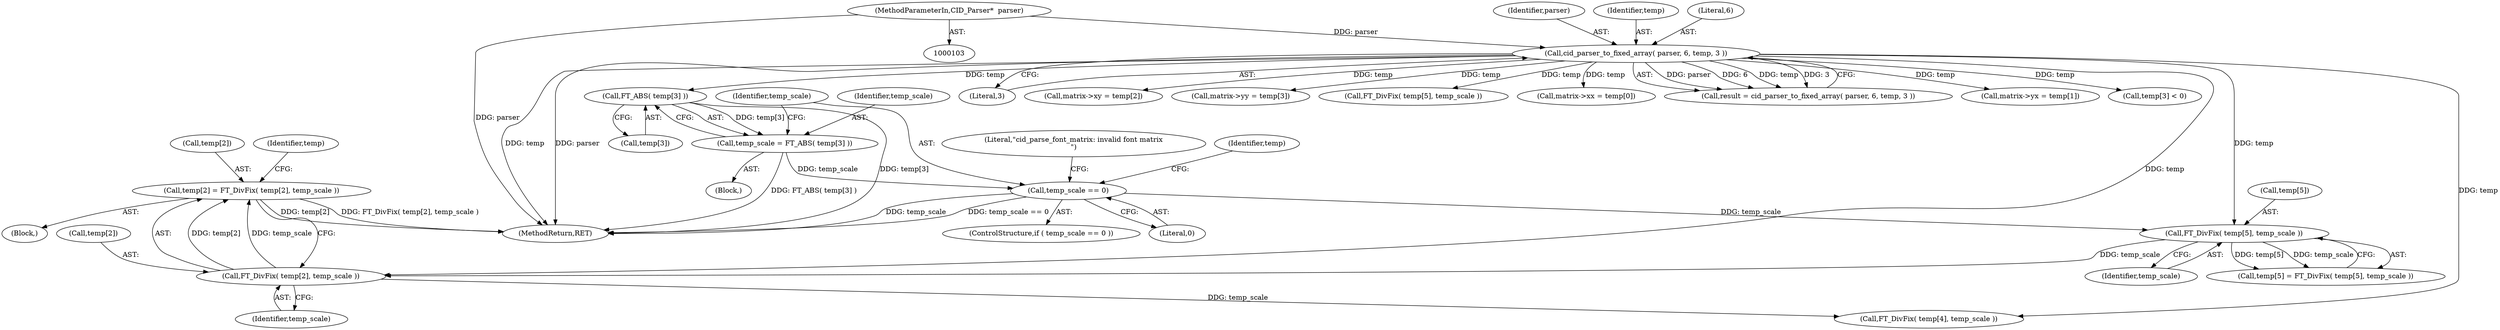 digraph "0_savannah_8b281f83e8516535756f92dbf90940ac44bd45e1@array" {
"1000234" [label="(Call,temp[2] = FT_DivFix( temp[2], temp_scale ))"];
"1000238" [label="(Call,FT_DivFix( temp[2], temp_scale ))"];
"1000164" [label="(Call,cid_parser_to_fixed_array( parser, 6, temp, 3 ))"];
"1000105" [label="(MethodParameterIn,CID_Parser*  parser)"];
"1000196" [label="(Call,FT_DivFix( temp[5], temp_scale ))"];
"1000183" [label="(Call,temp_scale == 0)"];
"1000176" [label="(Call,temp_scale = FT_ABS( temp[3] ))"];
"1000178" [label="(Call,FT_ABS( temp[3] ))"];
"1000168" [label="(Literal,3)"];
"1000135" [label="(Block,)"];
"1000220" [label="(Call,matrix->xy = temp[2])"];
"1000227" [label="(Call,matrix->yy = temp[3])"];
"1000274" [label="(MethodReturn,RET)"];
"1000234" [label="(Call,temp[2] = FT_DivFix( temp[2], temp_scale ))"];
"1000245" [label="(Identifier,temp)"];
"1000185" [label="(Literal,0)"];
"1000182" [label="(ControlStructure,if ( temp_scale == 0 ))"];
"1000176" [label="(Call,temp_scale = FT_ABS( temp[3] ))"];
"1000256" [label="(Call,FT_DivFix( temp[5], temp_scale ))"];
"1000196" [label="(Call,FT_DivFix( temp[5], temp_scale ))"];
"1000179" [label="(Call,temp[3])"];
"1000166" [label="(Literal,6)"];
"1000206" [label="(Call,matrix->xx = temp[0])"];
"1000192" [label="(Call,temp[5] = FT_DivFix( temp[5], temp_scale ))"];
"1000239" [label="(Call,temp[2])"];
"1000162" [label="(Call,result = cid_parser_to_fixed_array( parser, 6, temp, 3 ))"];
"1000200" [label="(Identifier,temp_scale)"];
"1000178" [label="(Call,FT_ABS( temp[3] ))"];
"1000235" [label="(Call,temp[2])"];
"1000213" [label="(Call,matrix->yx = temp[1])"];
"1000177" [label="(Identifier,temp_scale)"];
"1000242" [label="(Identifier,temp_scale)"];
"1000164" [label="(Call,cid_parser_to_fixed_array( parser, 6, temp, 3 ))"];
"1000238" [label="(Call,FT_DivFix( temp[2], temp_scale ))"];
"1000165" [label="(Identifier,parser)"];
"1000106" [label="(Block,)"];
"1000105" [label="(MethodParameterIn,CID_Parser*  parser)"];
"1000194" [label="(Identifier,temp)"];
"1000247" [label="(Call,FT_DivFix( temp[4], temp_scale ))"];
"1000266" [label="(Call,temp[3] < 0)"];
"1000184" [label="(Identifier,temp_scale)"];
"1000167" [label="(Identifier,temp)"];
"1000183" [label="(Call,temp_scale == 0)"];
"1000188" [label="(Literal,\"cid_parse_font_matrix: invalid font matrix\n\")"];
"1000197" [label="(Call,temp[5])"];
"1000234" -> "1000106"  [label="AST: "];
"1000234" -> "1000238"  [label="CFG: "];
"1000235" -> "1000234"  [label="AST: "];
"1000238" -> "1000234"  [label="AST: "];
"1000245" -> "1000234"  [label="CFG: "];
"1000234" -> "1000274"  [label="DDG: temp[2]"];
"1000234" -> "1000274"  [label="DDG: FT_DivFix( temp[2], temp_scale )"];
"1000238" -> "1000234"  [label="DDG: temp[2]"];
"1000238" -> "1000234"  [label="DDG: temp_scale"];
"1000238" -> "1000242"  [label="CFG: "];
"1000239" -> "1000238"  [label="AST: "];
"1000242" -> "1000238"  [label="AST: "];
"1000164" -> "1000238"  [label="DDG: temp"];
"1000196" -> "1000238"  [label="DDG: temp_scale"];
"1000238" -> "1000247"  [label="DDG: temp_scale"];
"1000164" -> "1000162"  [label="AST: "];
"1000164" -> "1000168"  [label="CFG: "];
"1000165" -> "1000164"  [label="AST: "];
"1000166" -> "1000164"  [label="AST: "];
"1000167" -> "1000164"  [label="AST: "];
"1000168" -> "1000164"  [label="AST: "];
"1000162" -> "1000164"  [label="CFG: "];
"1000164" -> "1000274"  [label="DDG: parser"];
"1000164" -> "1000274"  [label="DDG: temp"];
"1000164" -> "1000162"  [label="DDG: parser"];
"1000164" -> "1000162"  [label="DDG: 6"];
"1000164" -> "1000162"  [label="DDG: temp"];
"1000164" -> "1000162"  [label="DDG: 3"];
"1000105" -> "1000164"  [label="DDG: parser"];
"1000164" -> "1000178"  [label="DDG: temp"];
"1000164" -> "1000196"  [label="DDG: temp"];
"1000164" -> "1000206"  [label="DDG: temp"];
"1000164" -> "1000213"  [label="DDG: temp"];
"1000164" -> "1000220"  [label="DDG: temp"];
"1000164" -> "1000227"  [label="DDG: temp"];
"1000164" -> "1000247"  [label="DDG: temp"];
"1000164" -> "1000256"  [label="DDG: temp"];
"1000164" -> "1000266"  [label="DDG: temp"];
"1000105" -> "1000103"  [label="AST: "];
"1000105" -> "1000274"  [label="DDG: parser"];
"1000196" -> "1000192"  [label="AST: "];
"1000196" -> "1000200"  [label="CFG: "];
"1000197" -> "1000196"  [label="AST: "];
"1000200" -> "1000196"  [label="AST: "];
"1000192" -> "1000196"  [label="CFG: "];
"1000196" -> "1000192"  [label="DDG: temp[5]"];
"1000196" -> "1000192"  [label="DDG: temp_scale"];
"1000183" -> "1000196"  [label="DDG: temp_scale"];
"1000183" -> "1000182"  [label="AST: "];
"1000183" -> "1000185"  [label="CFG: "];
"1000184" -> "1000183"  [label="AST: "];
"1000185" -> "1000183"  [label="AST: "];
"1000188" -> "1000183"  [label="CFG: "];
"1000194" -> "1000183"  [label="CFG: "];
"1000183" -> "1000274"  [label="DDG: temp_scale"];
"1000183" -> "1000274"  [label="DDG: temp_scale == 0"];
"1000176" -> "1000183"  [label="DDG: temp_scale"];
"1000176" -> "1000135"  [label="AST: "];
"1000176" -> "1000178"  [label="CFG: "];
"1000177" -> "1000176"  [label="AST: "];
"1000178" -> "1000176"  [label="AST: "];
"1000184" -> "1000176"  [label="CFG: "];
"1000176" -> "1000274"  [label="DDG: FT_ABS( temp[3] )"];
"1000178" -> "1000176"  [label="DDG: temp[3]"];
"1000178" -> "1000179"  [label="CFG: "];
"1000179" -> "1000178"  [label="AST: "];
"1000178" -> "1000274"  [label="DDG: temp[3]"];
}
